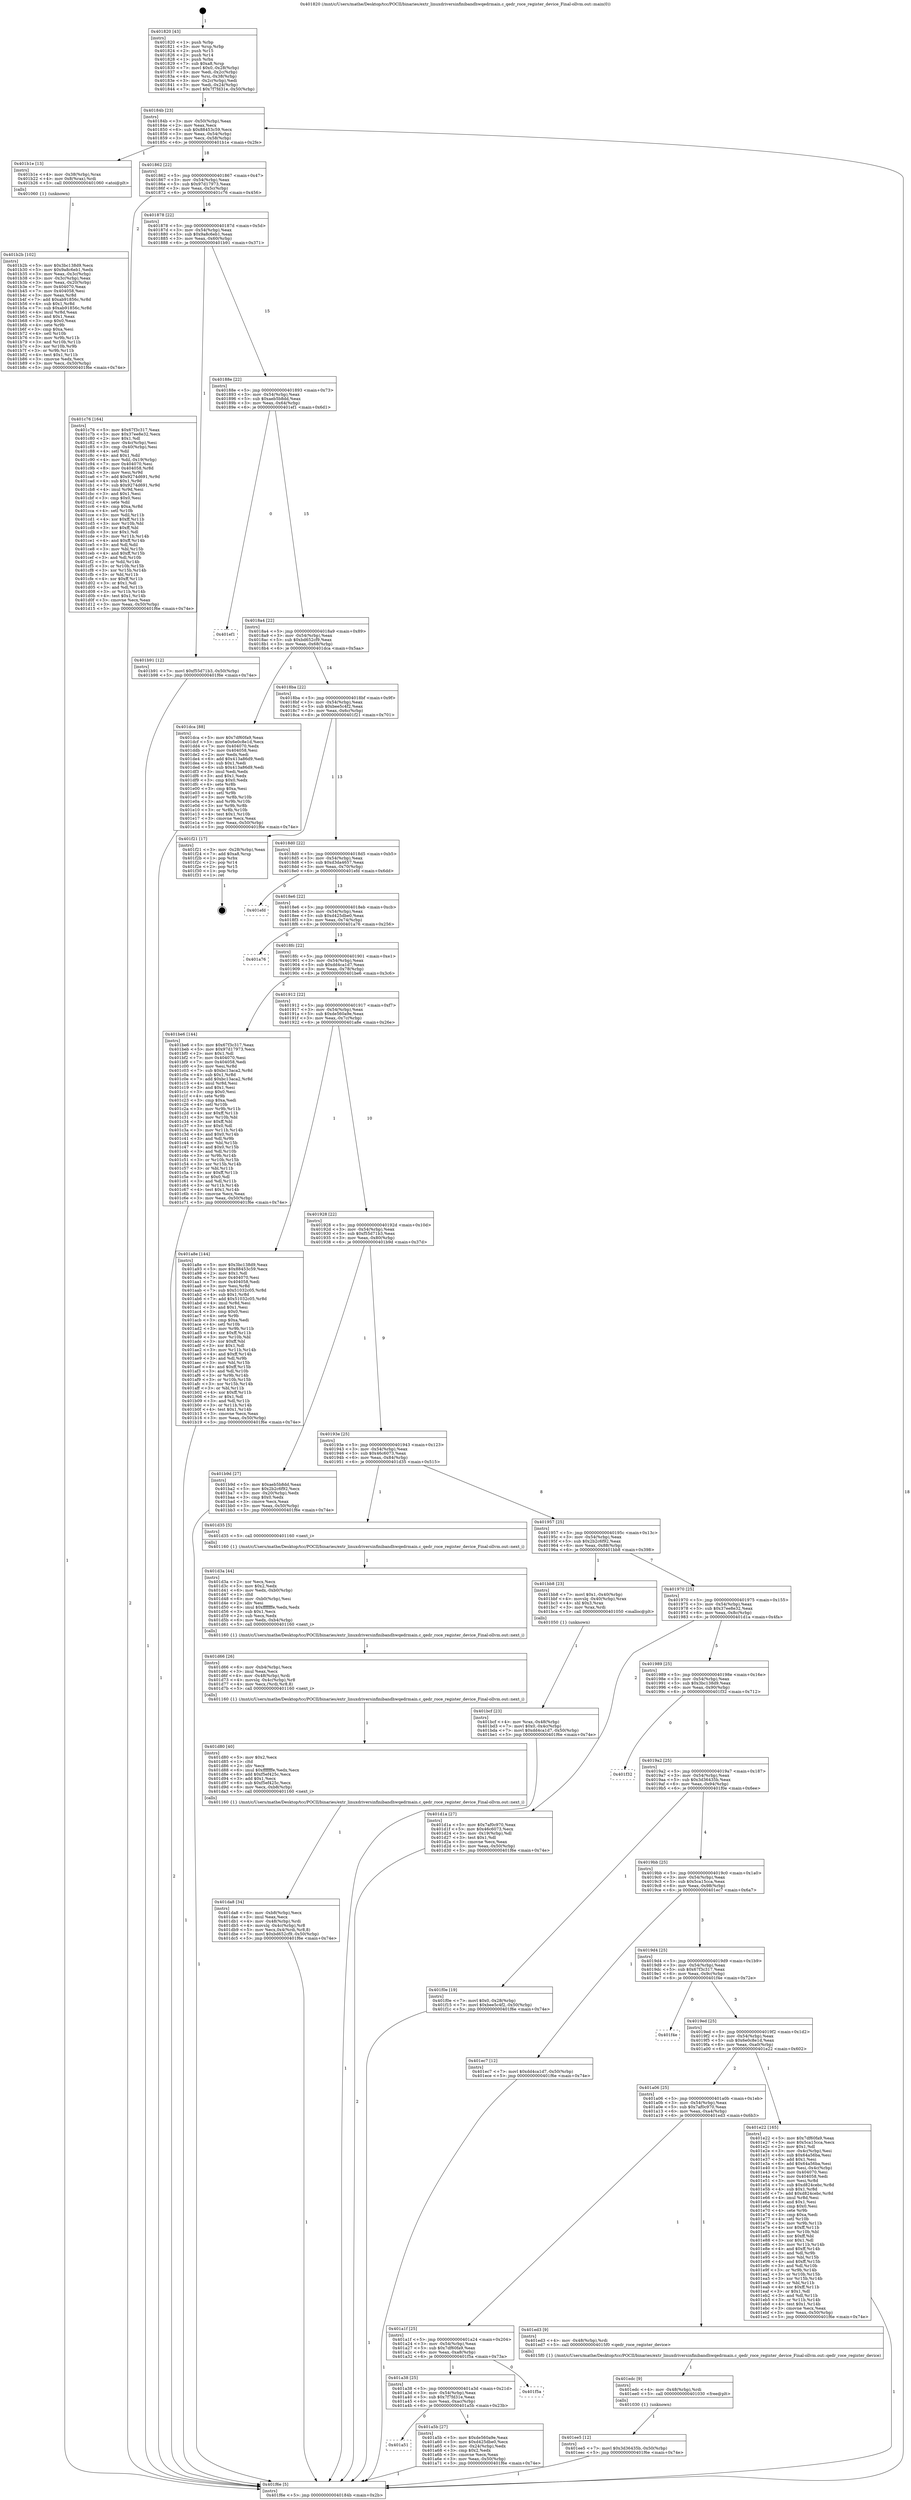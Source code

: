 digraph "0x401820" {
  label = "0x401820 (/mnt/c/Users/mathe/Desktop/tcc/POCII/binaries/extr_linuxdriversinfinibandhwqedrmain.c_qedr_roce_register_device_Final-ollvm.out::main(0))"
  labelloc = "t"
  node[shape=record]

  Entry [label="",width=0.3,height=0.3,shape=circle,fillcolor=black,style=filled]
  "0x40184b" [label="{
     0x40184b [23]\l
     | [instrs]\l
     &nbsp;&nbsp;0x40184b \<+3\>: mov -0x50(%rbp),%eax\l
     &nbsp;&nbsp;0x40184e \<+2\>: mov %eax,%ecx\l
     &nbsp;&nbsp;0x401850 \<+6\>: sub $0x88453c59,%ecx\l
     &nbsp;&nbsp;0x401856 \<+3\>: mov %eax,-0x54(%rbp)\l
     &nbsp;&nbsp;0x401859 \<+3\>: mov %ecx,-0x58(%rbp)\l
     &nbsp;&nbsp;0x40185c \<+6\>: je 0000000000401b1e \<main+0x2fe\>\l
  }"]
  "0x401b1e" [label="{
     0x401b1e [13]\l
     | [instrs]\l
     &nbsp;&nbsp;0x401b1e \<+4\>: mov -0x38(%rbp),%rax\l
     &nbsp;&nbsp;0x401b22 \<+4\>: mov 0x8(%rax),%rdi\l
     &nbsp;&nbsp;0x401b26 \<+5\>: call 0000000000401060 \<atoi@plt\>\l
     | [calls]\l
     &nbsp;&nbsp;0x401060 \{1\} (unknown)\l
  }"]
  "0x401862" [label="{
     0x401862 [22]\l
     | [instrs]\l
     &nbsp;&nbsp;0x401862 \<+5\>: jmp 0000000000401867 \<main+0x47\>\l
     &nbsp;&nbsp;0x401867 \<+3\>: mov -0x54(%rbp),%eax\l
     &nbsp;&nbsp;0x40186a \<+5\>: sub $0x97d17973,%eax\l
     &nbsp;&nbsp;0x40186f \<+3\>: mov %eax,-0x5c(%rbp)\l
     &nbsp;&nbsp;0x401872 \<+6\>: je 0000000000401c76 \<main+0x456\>\l
  }"]
  Exit [label="",width=0.3,height=0.3,shape=circle,fillcolor=black,style=filled,peripheries=2]
  "0x401c76" [label="{
     0x401c76 [164]\l
     | [instrs]\l
     &nbsp;&nbsp;0x401c76 \<+5\>: mov $0x67f3c317,%eax\l
     &nbsp;&nbsp;0x401c7b \<+5\>: mov $0x37ee8e32,%ecx\l
     &nbsp;&nbsp;0x401c80 \<+2\>: mov $0x1,%dl\l
     &nbsp;&nbsp;0x401c82 \<+3\>: mov -0x4c(%rbp),%esi\l
     &nbsp;&nbsp;0x401c85 \<+3\>: cmp -0x40(%rbp),%esi\l
     &nbsp;&nbsp;0x401c88 \<+4\>: setl %dil\l
     &nbsp;&nbsp;0x401c8c \<+4\>: and $0x1,%dil\l
     &nbsp;&nbsp;0x401c90 \<+4\>: mov %dil,-0x19(%rbp)\l
     &nbsp;&nbsp;0x401c94 \<+7\>: mov 0x404070,%esi\l
     &nbsp;&nbsp;0x401c9b \<+8\>: mov 0x404058,%r8d\l
     &nbsp;&nbsp;0x401ca3 \<+3\>: mov %esi,%r9d\l
     &nbsp;&nbsp;0x401ca6 \<+7\>: add $0x9274d691,%r9d\l
     &nbsp;&nbsp;0x401cad \<+4\>: sub $0x1,%r9d\l
     &nbsp;&nbsp;0x401cb1 \<+7\>: sub $0x9274d691,%r9d\l
     &nbsp;&nbsp;0x401cb8 \<+4\>: imul %r9d,%esi\l
     &nbsp;&nbsp;0x401cbc \<+3\>: and $0x1,%esi\l
     &nbsp;&nbsp;0x401cbf \<+3\>: cmp $0x0,%esi\l
     &nbsp;&nbsp;0x401cc2 \<+4\>: sete %dil\l
     &nbsp;&nbsp;0x401cc6 \<+4\>: cmp $0xa,%r8d\l
     &nbsp;&nbsp;0x401cca \<+4\>: setl %r10b\l
     &nbsp;&nbsp;0x401cce \<+3\>: mov %dil,%r11b\l
     &nbsp;&nbsp;0x401cd1 \<+4\>: xor $0xff,%r11b\l
     &nbsp;&nbsp;0x401cd5 \<+3\>: mov %r10b,%bl\l
     &nbsp;&nbsp;0x401cd8 \<+3\>: xor $0xff,%bl\l
     &nbsp;&nbsp;0x401cdb \<+3\>: xor $0x1,%dl\l
     &nbsp;&nbsp;0x401cde \<+3\>: mov %r11b,%r14b\l
     &nbsp;&nbsp;0x401ce1 \<+4\>: and $0xff,%r14b\l
     &nbsp;&nbsp;0x401ce5 \<+3\>: and %dl,%dil\l
     &nbsp;&nbsp;0x401ce8 \<+3\>: mov %bl,%r15b\l
     &nbsp;&nbsp;0x401ceb \<+4\>: and $0xff,%r15b\l
     &nbsp;&nbsp;0x401cef \<+3\>: and %dl,%r10b\l
     &nbsp;&nbsp;0x401cf2 \<+3\>: or %dil,%r14b\l
     &nbsp;&nbsp;0x401cf5 \<+3\>: or %r10b,%r15b\l
     &nbsp;&nbsp;0x401cf8 \<+3\>: xor %r15b,%r14b\l
     &nbsp;&nbsp;0x401cfb \<+3\>: or %bl,%r11b\l
     &nbsp;&nbsp;0x401cfe \<+4\>: xor $0xff,%r11b\l
     &nbsp;&nbsp;0x401d02 \<+3\>: or $0x1,%dl\l
     &nbsp;&nbsp;0x401d05 \<+3\>: and %dl,%r11b\l
     &nbsp;&nbsp;0x401d08 \<+3\>: or %r11b,%r14b\l
     &nbsp;&nbsp;0x401d0b \<+4\>: test $0x1,%r14b\l
     &nbsp;&nbsp;0x401d0f \<+3\>: cmovne %ecx,%eax\l
     &nbsp;&nbsp;0x401d12 \<+3\>: mov %eax,-0x50(%rbp)\l
     &nbsp;&nbsp;0x401d15 \<+5\>: jmp 0000000000401f6e \<main+0x74e\>\l
  }"]
  "0x401878" [label="{
     0x401878 [22]\l
     | [instrs]\l
     &nbsp;&nbsp;0x401878 \<+5\>: jmp 000000000040187d \<main+0x5d\>\l
     &nbsp;&nbsp;0x40187d \<+3\>: mov -0x54(%rbp),%eax\l
     &nbsp;&nbsp;0x401880 \<+5\>: sub $0x9a8c6eb1,%eax\l
     &nbsp;&nbsp;0x401885 \<+3\>: mov %eax,-0x60(%rbp)\l
     &nbsp;&nbsp;0x401888 \<+6\>: je 0000000000401b91 \<main+0x371\>\l
  }"]
  "0x401ee5" [label="{
     0x401ee5 [12]\l
     | [instrs]\l
     &nbsp;&nbsp;0x401ee5 \<+7\>: movl $0x3d36435b,-0x50(%rbp)\l
     &nbsp;&nbsp;0x401eec \<+5\>: jmp 0000000000401f6e \<main+0x74e\>\l
  }"]
  "0x401b91" [label="{
     0x401b91 [12]\l
     | [instrs]\l
     &nbsp;&nbsp;0x401b91 \<+7\>: movl $0xf55d71b3,-0x50(%rbp)\l
     &nbsp;&nbsp;0x401b98 \<+5\>: jmp 0000000000401f6e \<main+0x74e\>\l
  }"]
  "0x40188e" [label="{
     0x40188e [22]\l
     | [instrs]\l
     &nbsp;&nbsp;0x40188e \<+5\>: jmp 0000000000401893 \<main+0x73\>\l
     &nbsp;&nbsp;0x401893 \<+3\>: mov -0x54(%rbp),%eax\l
     &nbsp;&nbsp;0x401896 \<+5\>: sub $0xaeb5b8dd,%eax\l
     &nbsp;&nbsp;0x40189b \<+3\>: mov %eax,-0x64(%rbp)\l
     &nbsp;&nbsp;0x40189e \<+6\>: je 0000000000401ef1 \<main+0x6d1\>\l
  }"]
  "0x401edc" [label="{
     0x401edc [9]\l
     | [instrs]\l
     &nbsp;&nbsp;0x401edc \<+4\>: mov -0x48(%rbp),%rdi\l
     &nbsp;&nbsp;0x401ee0 \<+5\>: call 0000000000401030 \<free@plt\>\l
     | [calls]\l
     &nbsp;&nbsp;0x401030 \{1\} (unknown)\l
  }"]
  "0x401ef1" [label="{
     0x401ef1\l
  }", style=dashed]
  "0x4018a4" [label="{
     0x4018a4 [22]\l
     | [instrs]\l
     &nbsp;&nbsp;0x4018a4 \<+5\>: jmp 00000000004018a9 \<main+0x89\>\l
     &nbsp;&nbsp;0x4018a9 \<+3\>: mov -0x54(%rbp),%eax\l
     &nbsp;&nbsp;0x4018ac \<+5\>: sub $0xbd652cf9,%eax\l
     &nbsp;&nbsp;0x4018b1 \<+3\>: mov %eax,-0x68(%rbp)\l
     &nbsp;&nbsp;0x4018b4 \<+6\>: je 0000000000401dca \<main+0x5aa\>\l
  }"]
  "0x401da8" [label="{
     0x401da8 [34]\l
     | [instrs]\l
     &nbsp;&nbsp;0x401da8 \<+6\>: mov -0xb8(%rbp),%ecx\l
     &nbsp;&nbsp;0x401dae \<+3\>: imul %eax,%ecx\l
     &nbsp;&nbsp;0x401db1 \<+4\>: mov -0x48(%rbp),%rdi\l
     &nbsp;&nbsp;0x401db5 \<+4\>: movslq -0x4c(%rbp),%r8\l
     &nbsp;&nbsp;0x401db9 \<+5\>: mov %ecx,0x4(%rdi,%r8,8)\l
     &nbsp;&nbsp;0x401dbe \<+7\>: movl $0xbd652cf9,-0x50(%rbp)\l
     &nbsp;&nbsp;0x401dc5 \<+5\>: jmp 0000000000401f6e \<main+0x74e\>\l
  }"]
  "0x401dca" [label="{
     0x401dca [88]\l
     | [instrs]\l
     &nbsp;&nbsp;0x401dca \<+5\>: mov $0x7df60fa9,%eax\l
     &nbsp;&nbsp;0x401dcf \<+5\>: mov $0x6e0c8e1d,%ecx\l
     &nbsp;&nbsp;0x401dd4 \<+7\>: mov 0x404070,%edx\l
     &nbsp;&nbsp;0x401ddb \<+7\>: mov 0x404058,%esi\l
     &nbsp;&nbsp;0x401de2 \<+2\>: mov %edx,%edi\l
     &nbsp;&nbsp;0x401de4 \<+6\>: add $0x413a86d9,%edi\l
     &nbsp;&nbsp;0x401dea \<+3\>: sub $0x1,%edi\l
     &nbsp;&nbsp;0x401ded \<+6\>: sub $0x413a86d9,%edi\l
     &nbsp;&nbsp;0x401df3 \<+3\>: imul %edi,%edx\l
     &nbsp;&nbsp;0x401df6 \<+3\>: and $0x1,%edx\l
     &nbsp;&nbsp;0x401df9 \<+3\>: cmp $0x0,%edx\l
     &nbsp;&nbsp;0x401dfc \<+4\>: sete %r8b\l
     &nbsp;&nbsp;0x401e00 \<+3\>: cmp $0xa,%esi\l
     &nbsp;&nbsp;0x401e03 \<+4\>: setl %r9b\l
     &nbsp;&nbsp;0x401e07 \<+3\>: mov %r8b,%r10b\l
     &nbsp;&nbsp;0x401e0a \<+3\>: and %r9b,%r10b\l
     &nbsp;&nbsp;0x401e0d \<+3\>: xor %r9b,%r8b\l
     &nbsp;&nbsp;0x401e10 \<+3\>: or %r8b,%r10b\l
     &nbsp;&nbsp;0x401e13 \<+4\>: test $0x1,%r10b\l
     &nbsp;&nbsp;0x401e17 \<+3\>: cmovne %ecx,%eax\l
     &nbsp;&nbsp;0x401e1a \<+3\>: mov %eax,-0x50(%rbp)\l
     &nbsp;&nbsp;0x401e1d \<+5\>: jmp 0000000000401f6e \<main+0x74e\>\l
  }"]
  "0x4018ba" [label="{
     0x4018ba [22]\l
     | [instrs]\l
     &nbsp;&nbsp;0x4018ba \<+5\>: jmp 00000000004018bf \<main+0x9f\>\l
     &nbsp;&nbsp;0x4018bf \<+3\>: mov -0x54(%rbp),%eax\l
     &nbsp;&nbsp;0x4018c2 \<+5\>: sub $0xbee5c4f2,%eax\l
     &nbsp;&nbsp;0x4018c7 \<+3\>: mov %eax,-0x6c(%rbp)\l
     &nbsp;&nbsp;0x4018ca \<+6\>: je 0000000000401f21 \<main+0x701\>\l
  }"]
  "0x401d80" [label="{
     0x401d80 [40]\l
     | [instrs]\l
     &nbsp;&nbsp;0x401d80 \<+5\>: mov $0x2,%ecx\l
     &nbsp;&nbsp;0x401d85 \<+1\>: cltd\l
     &nbsp;&nbsp;0x401d86 \<+2\>: idiv %ecx\l
     &nbsp;&nbsp;0x401d88 \<+6\>: imul $0xfffffffe,%edx,%ecx\l
     &nbsp;&nbsp;0x401d8e \<+6\>: add $0xf5ef425c,%ecx\l
     &nbsp;&nbsp;0x401d94 \<+3\>: add $0x1,%ecx\l
     &nbsp;&nbsp;0x401d97 \<+6\>: sub $0xf5ef425c,%ecx\l
     &nbsp;&nbsp;0x401d9d \<+6\>: mov %ecx,-0xb8(%rbp)\l
     &nbsp;&nbsp;0x401da3 \<+5\>: call 0000000000401160 \<next_i\>\l
     | [calls]\l
     &nbsp;&nbsp;0x401160 \{1\} (/mnt/c/Users/mathe/Desktop/tcc/POCII/binaries/extr_linuxdriversinfinibandhwqedrmain.c_qedr_roce_register_device_Final-ollvm.out::next_i)\l
  }"]
  "0x401f21" [label="{
     0x401f21 [17]\l
     | [instrs]\l
     &nbsp;&nbsp;0x401f21 \<+3\>: mov -0x28(%rbp),%eax\l
     &nbsp;&nbsp;0x401f24 \<+7\>: add $0xa8,%rsp\l
     &nbsp;&nbsp;0x401f2b \<+1\>: pop %rbx\l
     &nbsp;&nbsp;0x401f2c \<+2\>: pop %r14\l
     &nbsp;&nbsp;0x401f2e \<+2\>: pop %r15\l
     &nbsp;&nbsp;0x401f30 \<+1\>: pop %rbp\l
     &nbsp;&nbsp;0x401f31 \<+1\>: ret\l
  }"]
  "0x4018d0" [label="{
     0x4018d0 [22]\l
     | [instrs]\l
     &nbsp;&nbsp;0x4018d0 \<+5\>: jmp 00000000004018d5 \<main+0xb5\>\l
     &nbsp;&nbsp;0x4018d5 \<+3\>: mov -0x54(%rbp),%eax\l
     &nbsp;&nbsp;0x4018d8 \<+5\>: sub $0xd3da4657,%eax\l
     &nbsp;&nbsp;0x4018dd \<+3\>: mov %eax,-0x70(%rbp)\l
     &nbsp;&nbsp;0x4018e0 \<+6\>: je 0000000000401efd \<main+0x6dd\>\l
  }"]
  "0x401d66" [label="{
     0x401d66 [26]\l
     | [instrs]\l
     &nbsp;&nbsp;0x401d66 \<+6\>: mov -0xb4(%rbp),%ecx\l
     &nbsp;&nbsp;0x401d6c \<+3\>: imul %eax,%ecx\l
     &nbsp;&nbsp;0x401d6f \<+4\>: mov -0x48(%rbp),%rdi\l
     &nbsp;&nbsp;0x401d73 \<+4\>: movslq -0x4c(%rbp),%r8\l
     &nbsp;&nbsp;0x401d77 \<+4\>: mov %ecx,(%rdi,%r8,8)\l
     &nbsp;&nbsp;0x401d7b \<+5\>: call 0000000000401160 \<next_i\>\l
     | [calls]\l
     &nbsp;&nbsp;0x401160 \{1\} (/mnt/c/Users/mathe/Desktop/tcc/POCII/binaries/extr_linuxdriversinfinibandhwqedrmain.c_qedr_roce_register_device_Final-ollvm.out::next_i)\l
  }"]
  "0x401efd" [label="{
     0x401efd\l
  }", style=dashed]
  "0x4018e6" [label="{
     0x4018e6 [22]\l
     | [instrs]\l
     &nbsp;&nbsp;0x4018e6 \<+5\>: jmp 00000000004018eb \<main+0xcb\>\l
     &nbsp;&nbsp;0x4018eb \<+3\>: mov -0x54(%rbp),%eax\l
     &nbsp;&nbsp;0x4018ee \<+5\>: sub $0xd425dbe0,%eax\l
     &nbsp;&nbsp;0x4018f3 \<+3\>: mov %eax,-0x74(%rbp)\l
     &nbsp;&nbsp;0x4018f6 \<+6\>: je 0000000000401a76 \<main+0x256\>\l
  }"]
  "0x401d3a" [label="{
     0x401d3a [44]\l
     | [instrs]\l
     &nbsp;&nbsp;0x401d3a \<+2\>: xor %ecx,%ecx\l
     &nbsp;&nbsp;0x401d3c \<+5\>: mov $0x2,%edx\l
     &nbsp;&nbsp;0x401d41 \<+6\>: mov %edx,-0xb0(%rbp)\l
     &nbsp;&nbsp;0x401d47 \<+1\>: cltd\l
     &nbsp;&nbsp;0x401d48 \<+6\>: mov -0xb0(%rbp),%esi\l
     &nbsp;&nbsp;0x401d4e \<+2\>: idiv %esi\l
     &nbsp;&nbsp;0x401d50 \<+6\>: imul $0xfffffffe,%edx,%edx\l
     &nbsp;&nbsp;0x401d56 \<+3\>: sub $0x1,%ecx\l
     &nbsp;&nbsp;0x401d59 \<+2\>: sub %ecx,%edx\l
     &nbsp;&nbsp;0x401d5b \<+6\>: mov %edx,-0xb4(%rbp)\l
     &nbsp;&nbsp;0x401d61 \<+5\>: call 0000000000401160 \<next_i\>\l
     | [calls]\l
     &nbsp;&nbsp;0x401160 \{1\} (/mnt/c/Users/mathe/Desktop/tcc/POCII/binaries/extr_linuxdriversinfinibandhwqedrmain.c_qedr_roce_register_device_Final-ollvm.out::next_i)\l
  }"]
  "0x401a76" [label="{
     0x401a76\l
  }", style=dashed]
  "0x4018fc" [label="{
     0x4018fc [22]\l
     | [instrs]\l
     &nbsp;&nbsp;0x4018fc \<+5\>: jmp 0000000000401901 \<main+0xe1\>\l
     &nbsp;&nbsp;0x401901 \<+3\>: mov -0x54(%rbp),%eax\l
     &nbsp;&nbsp;0x401904 \<+5\>: sub $0xdd4ca1d7,%eax\l
     &nbsp;&nbsp;0x401909 \<+3\>: mov %eax,-0x78(%rbp)\l
     &nbsp;&nbsp;0x40190c \<+6\>: je 0000000000401be6 \<main+0x3c6\>\l
  }"]
  "0x401bcf" [label="{
     0x401bcf [23]\l
     | [instrs]\l
     &nbsp;&nbsp;0x401bcf \<+4\>: mov %rax,-0x48(%rbp)\l
     &nbsp;&nbsp;0x401bd3 \<+7\>: movl $0x0,-0x4c(%rbp)\l
     &nbsp;&nbsp;0x401bda \<+7\>: movl $0xdd4ca1d7,-0x50(%rbp)\l
     &nbsp;&nbsp;0x401be1 \<+5\>: jmp 0000000000401f6e \<main+0x74e\>\l
  }"]
  "0x401be6" [label="{
     0x401be6 [144]\l
     | [instrs]\l
     &nbsp;&nbsp;0x401be6 \<+5\>: mov $0x67f3c317,%eax\l
     &nbsp;&nbsp;0x401beb \<+5\>: mov $0x97d17973,%ecx\l
     &nbsp;&nbsp;0x401bf0 \<+2\>: mov $0x1,%dl\l
     &nbsp;&nbsp;0x401bf2 \<+7\>: mov 0x404070,%esi\l
     &nbsp;&nbsp;0x401bf9 \<+7\>: mov 0x404058,%edi\l
     &nbsp;&nbsp;0x401c00 \<+3\>: mov %esi,%r8d\l
     &nbsp;&nbsp;0x401c03 \<+7\>: sub $0xbc13aca2,%r8d\l
     &nbsp;&nbsp;0x401c0a \<+4\>: sub $0x1,%r8d\l
     &nbsp;&nbsp;0x401c0e \<+7\>: add $0xbc13aca2,%r8d\l
     &nbsp;&nbsp;0x401c15 \<+4\>: imul %r8d,%esi\l
     &nbsp;&nbsp;0x401c19 \<+3\>: and $0x1,%esi\l
     &nbsp;&nbsp;0x401c1c \<+3\>: cmp $0x0,%esi\l
     &nbsp;&nbsp;0x401c1f \<+4\>: sete %r9b\l
     &nbsp;&nbsp;0x401c23 \<+3\>: cmp $0xa,%edi\l
     &nbsp;&nbsp;0x401c26 \<+4\>: setl %r10b\l
     &nbsp;&nbsp;0x401c2a \<+3\>: mov %r9b,%r11b\l
     &nbsp;&nbsp;0x401c2d \<+4\>: xor $0xff,%r11b\l
     &nbsp;&nbsp;0x401c31 \<+3\>: mov %r10b,%bl\l
     &nbsp;&nbsp;0x401c34 \<+3\>: xor $0xff,%bl\l
     &nbsp;&nbsp;0x401c37 \<+3\>: xor $0x0,%dl\l
     &nbsp;&nbsp;0x401c3a \<+3\>: mov %r11b,%r14b\l
     &nbsp;&nbsp;0x401c3d \<+4\>: and $0x0,%r14b\l
     &nbsp;&nbsp;0x401c41 \<+3\>: and %dl,%r9b\l
     &nbsp;&nbsp;0x401c44 \<+3\>: mov %bl,%r15b\l
     &nbsp;&nbsp;0x401c47 \<+4\>: and $0x0,%r15b\l
     &nbsp;&nbsp;0x401c4b \<+3\>: and %dl,%r10b\l
     &nbsp;&nbsp;0x401c4e \<+3\>: or %r9b,%r14b\l
     &nbsp;&nbsp;0x401c51 \<+3\>: or %r10b,%r15b\l
     &nbsp;&nbsp;0x401c54 \<+3\>: xor %r15b,%r14b\l
     &nbsp;&nbsp;0x401c57 \<+3\>: or %bl,%r11b\l
     &nbsp;&nbsp;0x401c5a \<+4\>: xor $0xff,%r11b\l
     &nbsp;&nbsp;0x401c5e \<+3\>: or $0x0,%dl\l
     &nbsp;&nbsp;0x401c61 \<+3\>: and %dl,%r11b\l
     &nbsp;&nbsp;0x401c64 \<+3\>: or %r11b,%r14b\l
     &nbsp;&nbsp;0x401c67 \<+4\>: test $0x1,%r14b\l
     &nbsp;&nbsp;0x401c6b \<+3\>: cmovne %ecx,%eax\l
     &nbsp;&nbsp;0x401c6e \<+3\>: mov %eax,-0x50(%rbp)\l
     &nbsp;&nbsp;0x401c71 \<+5\>: jmp 0000000000401f6e \<main+0x74e\>\l
  }"]
  "0x401912" [label="{
     0x401912 [22]\l
     | [instrs]\l
     &nbsp;&nbsp;0x401912 \<+5\>: jmp 0000000000401917 \<main+0xf7\>\l
     &nbsp;&nbsp;0x401917 \<+3\>: mov -0x54(%rbp),%eax\l
     &nbsp;&nbsp;0x40191a \<+5\>: sub $0xde560a9e,%eax\l
     &nbsp;&nbsp;0x40191f \<+3\>: mov %eax,-0x7c(%rbp)\l
     &nbsp;&nbsp;0x401922 \<+6\>: je 0000000000401a8e \<main+0x26e\>\l
  }"]
  "0x401b2b" [label="{
     0x401b2b [102]\l
     | [instrs]\l
     &nbsp;&nbsp;0x401b2b \<+5\>: mov $0x3bc138d9,%ecx\l
     &nbsp;&nbsp;0x401b30 \<+5\>: mov $0x9a8c6eb1,%edx\l
     &nbsp;&nbsp;0x401b35 \<+3\>: mov %eax,-0x3c(%rbp)\l
     &nbsp;&nbsp;0x401b38 \<+3\>: mov -0x3c(%rbp),%eax\l
     &nbsp;&nbsp;0x401b3b \<+3\>: mov %eax,-0x20(%rbp)\l
     &nbsp;&nbsp;0x401b3e \<+7\>: mov 0x404070,%eax\l
     &nbsp;&nbsp;0x401b45 \<+7\>: mov 0x404058,%esi\l
     &nbsp;&nbsp;0x401b4c \<+3\>: mov %eax,%r8d\l
     &nbsp;&nbsp;0x401b4f \<+7\>: add $0xab91856c,%r8d\l
     &nbsp;&nbsp;0x401b56 \<+4\>: sub $0x1,%r8d\l
     &nbsp;&nbsp;0x401b5a \<+7\>: sub $0xab91856c,%r8d\l
     &nbsp;&nbsp;0x401b61 \<+4\>: imul %r8d,%eax\l
     &nbsp;&nbsp;0x401b65 \<+3\>: and $0x1,%eax\l
     &nbsp;&nbsp;0x401b68 \<+3\>: cmp $0x0,%eax\l
     &nbsp;&nbsp;0x401b6b \<+4\>: sete %r9b\l
     &nbsp;&nbsp;0x401b6f \<+3\>: cmp $0xa,%esi\l
     &nbsp;&nbsp;0x401b72 \<+4\>: setl %r10b\l
     &nbsp;&nbsp;0x401b76 \<+3\>: mov %r9b,%r11b\l
     &nbsp;&nbsp;0x401b79 \<+3\>: and %r10b,%r11b\l
     &nbsp;&nbsp;0x401b7c \<+3\>: xor %r10b,%r9b\l
     &nbsp;&nbsp;0x401b7f \<+3\>: or %r9b,%r11b\l
     &nbsp;&nbsp;0x401b82 \<+4\>: test $0x1,%r11b\l
     &nbsp;&nbsp;0x401b86 \<+3\>: cmovne %edx,%ecx\l
     &nbsp;&nbsp;0x401b89 \<+3\>: mov %ecx,-0x50(%rbp)\l
     &nbsp;&nbsp;0x401b8c \<+5\>: jmp 0000000000401f6e \<main+0x74e\>\l
  }"]
  "0x401a8e" [label="{
     0x401a8e [144]\l
     | [instrs]\l
     &nbsp;&nbsp;0x401a8e \<+5\>: mov $0x3bc138d9,%eax\l
     &nbsp;&nbsp;0x401a93 \<+5\>: mov $0x88453c59,%ecx\l
     &nbsp;&nbsp;0x401a98 \<+2\>: mov $0x1,%dl\l
     &nbsp;&nbsp;0x401a9a \<+7\>: mov 0x404070,%esi\l
     &nbsp;&nbsp;0x401aa1 \<+7\>: mov 0x404058,%edi\l
     &nbsp;&nbsp;0x401aa8 \<+3\>: mov %esi,%r8d\l
     &nbsp;&nbsp;0x401aab \<+7\>: sub $0x51032c05,%r8d\l
     &nbsp;&nbsp;0x401ab2 \<+4\>: sub $0x1,%r8d\l
     &nbsp;&nbsp;0x401ab6 \<+7\>: add $0x51032c05,%r8d\l
     &nbsp;&nbsp;0x401abd \<+4\>: imul %r8d,%esi\l
     &nbsp;&nbsp;0x401ac1 \<+3\>: and $0x1,%esi\l
     &nbsp;&nbsp;0x401ac4 \<+3\>: cmp $0x0,%esi\l
     &nbsp;&nbsp;0x401ac7 \<+4\>: sete %r9b\l
     &nbsp;&nbsp;0x401acb \<+3\>: cmp $0xa,%edi\l
     &nbsp;&nbsp;0x401ace \<+4\>: setl %r10b\l
     &nbsp;&nbsp;0x401ad2 \<+3\>: mov %r9b,%r11b\l
     &nbsp;&nbsp;0x401ad5 \<+4\>: xor $0xff,%r11b\l
     &nbsp;&nbsp;0x401ad9 \<+3\>: mov %r10b,%bl\l
     &nbsp;&nbsp;0x401adc \<+3\>: xor $0xff,%bl\l
     &nbsp;&nbsp;0x401adf \<+3\>: xor $0x1,%dl\l
     &nbsp;&nbsp;0x401ae2 \<+3\>: mov %r11b,%r14b\l
     &nbsp;&nbsp;0x401ae5 \<+4\>: and $0xff,%r14b\l
     &nbsp;&nbsp;0x401ae9 \<+3\>: and %dl,%r9b\l
     &nbsp;&nbsp;0x401aec \<+3\>: mov %bl,%r15b\l
     &nbsp;&nbsp;0x401aef \<+4\>: and $0xff,%r15b\l
     &nbsp;&nbsp;0x401af3 \<+3\>: and %dl,%r10b\l
     &nbsp;&nbsp;0x401af6 \<+3\>: or %r9b,%r14b\l
     &nbsp;&nbsp;0x401af9 \<+3\>: or %r10b,%r15b\l
     &nbsp;&nbsp;0x401afc \<+3\>: xor %r15b,%r14b\l
     &nbsp;&nbsp;0x401aff \<+3\>: or %bl,%r11b\l
     &nbsp;&nbsp;0x401b02 \<+4\>: xor $0xff,%r11b\l
     &nbsp;&nbsp;0x401b06 \<+3\>: or $0x1,%dl\l
     &nbsp;&nbsp;0x401b09 \<+3\>: and %dl,%r11b\l
     &nbsp;&nbsp;0x401b0c \<+3\>: or %r11b,%r14b\l
     &nbsp;&nbsp;0x401b0f \<+4\>: test $0x1,%r14b\l
     &nbsp;&nbsp;0x401b13 \<+3\>: cmovne %ecx,%eax\l
     &nbsp;&nbsp;0x401b16 \<+3\>: mov %eax,-0x50(%rbp)\l
     &nbsp;&nbsp;0x401b19 \<+5\>: jmp 0000000000401f6e \<main+0x74e\>\l
  }"]
  "0x401928" [label="{
     0x401928 [22]\l
     | [instrs]\l
     &nbsp;&nbsp;0x401928 \<+5\>: jmp 000000000040192d \<main+0x10d\>\l
     &nbsp;&nbsp;0x40192d \<+3\>: mov -0x54(%rbp),%eax\l
     &nbsp;&nbsp;0x401930 \<+5\>: sub $0xf55d71b3,%eax\l
     &nbsp;&nbsp;0x401935 \<+3\>: mov %eax,-0x80(%rbp)\l
     &nbsp;&nbsp;0x401938 \<+6\>: je 0000000000401b9d \<main+0x37d\>\l
  }"]
  "0x401820" [label="{
     0x401820 [43]\l
     | [instrs]\l
     &nbsp;&nbsp;0x401820 \<+1\>: push %rbp\l
     &nbsp;&nbsp;0x401821 \<+3\>: mov %rsp,%rbp\l
     &nbsp;&nbsp;0x401824 \<+2\>: push %r15\l
     &nbsp;&nbsp;0x401826 \<+2\>: push %r14\l
     &nbsp;&nbsp;0x401828 \<+1\>: push %rbx\l
     &nbsp;&nbsp;0x401829 \<+7\>: sub $0xa8,%rsp\l
     &nbsp;&nbsp;0x401830 \<+7\>: movl $0x0,-0x28(%rbp)\l
     &nbsp;&nbsp;0x401837 \<+3\>: mov %edi,-0x2c(%rbp)\l
     &nbsp;&nbsp;0x40183a \<+4\>: mov %rsi,-0x38(%rbp)\l
     &nbsp;&nbsp;0x40183e \<+3\>: mov -0x2c(%rbp),%edi\l
     &nbsp;&nbsp;0x401841 \<+3\>: mov %edi,-0x24(%rbp)\l
     &nbsp;&nbsp;0x401844 \<+7\>: movl $0x7f7fd31e,-0x50(%rbp)\l
  }"]
  "0x401b9d" [label="{
     0x401b9d [27]\l
     | [instrs]\l
     &nbsp;&nbsp;0x401b9d \<+5\>: mov $0xaeb5b8dd,%eax\l
     &nbsp;&nbsp;0x401ba2 \<+5\>: mov $0x2b2c6f92,%ecx\l
     &nbsp;&nbsp;0x401ba7 \<+3\>: mov -0x20(%rbp),%edx\l
     &nbsp;&nbsp;0x401baa \<+3\>: cmp $0x0,%edx\l
     &nbsp;&nbsp;0x401bad \<+3\>: cmove %ecx,%eax\l
     &nbsp;&nbsp;0x401bb0 \<+3\>: mov %eax,-0x50(%rbp)\l
     &nbsp;&nbsp;0x401bb3 \<+5\>: jmp 0000000000401f6e \<main+0x74e\>\l
  }"]
  "0x40193e" [label="{
     0x40193e [25]\l
     | [instrs]\l
     &nbsp;&nbsp;0x40193e \<+5\>: jmp 0000000000401943 \<main+0x123\>\l
     &nbsp;&nbsp;0x401943 \<+3\>: mov -0x54(%rbp),%eax\l
     &nbsp;&nbsp;0x401946 \<+5\>: sub $0x46c6073,%eax\l
     &nbsp;&nbsp;0x40194b \<+6\>: mov %eax,-0x84(%rbp)\l
     &nbsp;&nbsp;0x401951 \<+6\>: je 0000000000401d35 \<main+0x515\>\l
  }"]
  "0x401f6e" [label="{
     0x401f6e [5]\l
     | [instrs]\l
     &nbsp;&nbsp;0x401f6e \<+5\>: jmp 000000000040184b \<main+0x2b\>\l
  }"]
  "0x401d35" [label="{
     0x401d35 [5]\l
     | [instrs]\l
     &nbsp;&nbsp;0x401d35 \<+5\>: call 0000000000401160 \<next_i\>\l
     | [calls]\l
     &nbsp;&nbsp;0x401160 \{1\} (/mnt/c/Users/mathe/Desktop/tcc/POCII/binaries/extr_linuxdriversinfinibandhwqedrmain.c_qedr_roce_register_device_Final-ollvm.out::next_i)\l
  }"]
  "0x401957" [label="{
     0x401957 [25]\l
     | [instrs]\l
     &nbsp;&nbsp;0x401957 \<+5\>: jmp 000000000040195c \<main+0x13c\>\l
     &nbsp;&nbsp;0x40195c \<+3\>: mov -0x54(%rbp),%eax\l
     &nbsp;&nbsp;0x40195f \<+5\>: sub $0x2b2c6f92,%eax\l
     &nbsp;&nbsp;0x401964 \<+6\>: mov %eax,-0x88(%rbp)\l
     &nbsp;&nbsp;0x40196a \<+6\>: je 0000000000401bb8 \<main+0x398\>\l
  }"]
  "0x401a51" [label="{
     0x401a51\l
  }", style=dashed]
  "0x401bb8" [label="{
     0x401bb8 [23]\l
     | [instrs]\l
     &nbsp;&nbsp;0x401bb8 \<+7\>: movl $0x1,-0x40(%rbp)\l
     &nbsp;&nbsp;0x401bbf \<+4\>: movslq -0x40(%rbp),%rax\l
     &nbsp;&nbsp;0x401bc3 \<+4\>: shl $0x3,%rax\l
     &nbsp;&nbsp;0x401bc7 \<+3\>: mov %rax,%rdi\l
     &nbsp;&nbsp;0x401bca \<+5\>: call 0000000000401050 \<malloc@plt\>\l
     | [calls]\l
     &nbsp;&nbsp;0x401050 \{1\} (unknown)\l
  }"]
  "0x401970" [label="{
     0x401970 [25]\l
     | [instrs]\l
     &nbsp;&nbsp;0x401970 \<+5\>: jmp 0000000000401975 \<main+0x155\>\l
     &nbsp;&nbsp;0x401975 \<+3\>: mov -0x54(%rbp),%eax\l
     &nbsp;&nbsp;0x401978 \<+5\>: sub $0x37ee8e32,%eax\l
     &nbsp;&nbsp;0x40197d \<+6\>: mov %eax,-0x8c(%rbp)\l
     &nbsp;&nbsp;0x401983 \<+6\>: je 0000000000401d1a \<main+0x4fa\>\l
  }"]
  "0x401a5b" [label="{
     0x401a5b [27]\l
     | [instrs]\l
     &nbsp;&nbsp;0x401a5b \<+5\>: mov $0xde560a9e,%eax\l
     &nbsp;&nbsp;0x401a60 \<+5\>: mov $0xd425dbe0,%ecx\l
     &nbsp;&nbsp;0x401a65 \<+3\>: mov -0x24(%rbp),%edx\l
     &nbsp;&nbsp;0x401a68 \<+3\>: cmp $0x2,%edx\l
     &nbsp;&nbsp;0x401a6b \<+3\>: cmovne %ecx,%eax\l
     &nbsp;&nbsp;0x401a6e \<+3\>: mov %eax,-0x50(%rbp)\l
     &nbsp;&nbsp;0x401a71 \<+5\>: jmp 0000000000401f6e \<main+0x74e\>\l
  }"]
  "0x401d1a" [label="{
     0x401d1a [27]\l
     | [instrs]\l
     &nbsp;&nbsp;0x401d1a \<+5\>: mov $0x7af0c970,%eax\l
     &nbsp;&nbsp;0x401d1f \<+5\>: mov $0x46c6073,%ecx\l
     &nbsp;&nbsp;0x401d24 \<+3\>: mov -0x19(%rbp),%dl\l
     &nbsp;&nbsp;0x401d27 \<+3\>: test $0x1,%dl\l
     &nbsp;&nbsp;0x401d2a \<+3\>: cmovne %ecx,%eax\l
     &nbsp;&nbsp;0x401d2d \<+3\>: mov %eax,-0x50(%rbp)\l
     &nbsp;&nbsp;0x401d30 \<+5\>: jmp 0000000000401f6e \<main+0x74e\>\l
  }"]
  "0x401989" [label="{
     0x401989 [25]\l
     | [instrs]\l
     &nbsp;&nbsp;0x401989 \<+5\>: jmp 000000000040198e \<main+0x16e\>\l
     &nbsp;&nbsp;0x40198e \<+3\>: mov -0x54(%rbp),%eax\l
     &nbsp;&nbsp;0x401991 \<+5\>: sub $0x3bc138d9,%eax\l
     &nbsp;&nbsp;0x401996 \<+6\>: mov %eax,-0x90(%rbp)\l
     &nbsp;&nbsp;0x40199c \<+6\>: je 0000000000401f32 \<main+0x712\>\l
  }"]
  "0x401a38" [label="{
     0x401a38 [25]\l
     | [instrs]\l
     &nbsp;&nbsp;0x401a38 \<+5\>: jmp 0000000000401a3d \<main+0x21d\>\l
     &nbsp;&nbsp;0x401a3d \<+3\>: mov -0x54(%rbp),%eax\l
     &nbsp;&nbsp;0x401a40 \<+5\>: sub $0x7f7fd31e,%eax\l
     &nbsp;&nbsp;0x401a45 \<+6\>: mov %eax,-0xac(%rbp)\l
     &nbsp;&nbsp;0x401a4b \<+6\>: je 0000000000401a5b \<main+0x23b\>\l
  }"]
  "0x401f32" [label="{
     0x401f32\l
  }", style=dashed]
  "0x4019a2" [label="{
     0x4019a2 [25]\l
     | [instrs]\l
     &nbsp;&nbsp;0x4019a2 \<+5\>: jmp 00000000004019a7 \<main+0x187\>\l
     &nbsp;&nbsp;0x4019a7 \<+3\>: mov -0x54(%rbp),%eax\l
     &nbsp;&nbsp;0x4019aa \<+5\>: sub $0x3d36435b,%eax\l
     &nbsp;&nbsp;0x4019af \<+6\>: mov %eax,-0x94(%rbp)\l
     &nbsp;&nbsp;0x4019b5 \<+6\>: je 0000000000401f0e \<main+0x6ee\>\l
  }"]
  "0x401f5a" [label="{
     0x401f5a\l
  }", style=dashed]
  "0x401f0e" [label="{
     0x401f0e [19]\l
     | [instrs]\l
     &nbsp;&nbsp;0x401f0e \<+7\>: movl $0x0,-0x28(%rbp)\l
     &nbsp;&nbsp;0x401f15 \<+7\>: movl $0xbee5c4f2,-0x50(%rbp)\l
     &nbsp;&nbsp;0x401f1c \<+5\>: jmp 0000000000401f6e \<main+0x74e\>\l
  }"]
  "0x4019bb" [label="{
     0x4019bb [25]\l
     | [instrs]\l
     &nbsp;&nbsp;0x4019bb \<+5\>: jmp 00000000004019c0 \<main+0x1a0\>\l
     &nbsp;&nbsp;0x4019c0 \<+3\>: mov -0x54(%rbp),%eax\l
     &nbsp;&nbsp;0x4019c3 \<+5\>: sub $0x5ca15cca,%eax\l
     &nbsp;&nbsp;0x4019c8 \<+6\>: mov %eax,-0x98(%rbp)\l
     &nbsp;&nbsp;0x4019ce \<+6\>: je 0000000000401ec7 \<main+0x6a7\>\l
  }"]
  "0x401a1f" [label="{
     0x401a1f [25]\l
     | [instrs]\l
     &nbsp;&nbsp;0x401a1f \<+5\>: jmp 0000000000401a24 \<main+0x204\>\l
     &nbsp;&nbsp;0x401a24 \<+3\>: mov -0x54(%rbp),%eax\l
     &nbsp;&nbsp;0x401a27 \<+5\>: sub $0x7df60fa9,%eax\l
     &nbsp;&nbsp;0x401a2c \<+6\>: mov %eax,-0xa8(%rbp)\l
     &nbsp;&nbsp;0x401a32 \<+6\>: je 0000000000401f5a \<main+0x73a\>\l
  }"]
  "0x401ec7" [label="{
     0x401ec7 [12]\l
     | [instrs]\l
     &nbsp;&nbsp;0x401ec7 \<+7\>: movl $0xdd4ca1d7,-0x50(%rbp)\l
     &nbsp;&nbsp;0x401ece \<+5\>: jmp 0000000000401f6e \<main+0x74e\>\l
  }"]
  "0x4019d4" [label="{
     0x4019d4 [25]\l
     | [instrs]\l
     &nbsp;&nbsp;0x4019d4 \<+5\>: jmp 00000000004019d9 \<main+0x1b9\>\l
     &nbsp;&nbsp;0x4019d9 \<+3\>: mov -0x54(%rbp),%eax\l
     &nbsp;&nbsp;0x4019dc \<+5\>: sub $0x67f3c317,%eax\l
     &nbsp;&nbsp;0x4019e1 \<+6\>: mov %eax,-0x9c(%rbp)\l
     &nbsp;&nbsp;0x4019e7 \<+6\>: je 0000000000401f4e \<main+0x72e\>\l
  }"]
  "0x401ed3" [label="{
     0x401ed3 [9]\l
     | [instrs]\l
     &nbsp;&nbsp;0x401ed3 \<+4\>: mov -0x48(%rbp),%rdi\l
     &nbsp;&nbsp;0x401ed7 \<+5\>: call 00000000004015f0 \<qedr_roce_register_device\>\l
     | [calls]\l
     &nbsp;&nbsp;0x4015f0 \{1\} (/mnt/c/Users/mathe/Desktop/tcc/POCII/binaries/extr_linuxdriversinfinibandhwqedrmain.c_qedr_roce_register_device_Final-ollvm.out::qedr_roce_register_device)\l
  }"]
  "0x401f4e" [label="{
     0x401f4e\l
  }", style=dashed]
  "0x4019ed" [label="{
     0x4019ed [25]\l
     | [instrs]\l
     &nbsp;&nbsp;0x4019ed \<+5\>: jmp 00000000004019f2 \<main+0x1d2\>\l
     &nbsp;&nbsp;0x4019f2 \<+3\>: mov -0x54(%rbp),%eax\l
     &nbsp;&nbsp;0x4019f5 \<+5\>: sub $0x6e0c8e1d,%eax\l
     &nbsp;&nbsp;0x4019fa \<+6\>: mov %eax,-0xa0(%rbp)\l
     &nbsp;&nbsp;0x401a00 \<+6\>: je 0000000000401e22 \<main+0x602\>\l
  }"]
  "0x401a06" [label="{
     0x401a06 [25]\l
     | [instrs]\l
     &nbsp;&nbsp;0x401a06 \<+5\>: jmp 0000000000401a0b \<main+0x1eb\>\l
     &nbsp;&nbsp;0x401a0b \<+3\>: mov -0x54(%rbp),%eax\l
     &nbsp;&nbsp;0x401a0e \<+5\>: sub $0x7af0c970,%eax\l
     &nbsp;&nbsp;0x401a13 \<+6\>: mov %eax,-0xa4(%rbp)\l
     &nbsp;&nbsp;0x401a19 \<+6\>: je 0000000000401ed3 \<main+0x6b3\>\l
  }"]
  "0x401e22" [label="{
     0x401e22 [165]\l
     | [instrs]\l
     &nbsp;&nbsp;0x401e22 \<+5\>: mov $0x7df60fa9,%eax\l
     &nbsp;&nbsp;0x401e27 \<+5\>: mov $0x5ca15cca,%ecx\l
     &nbsp;&nbsp;0x401e2c \<+2\>: mov $0x1,%dl\l
     &nbsp;&nbsp;0x401e2e \<+3\>: mov -0x4c(%rbp),%esi\l
     &nbsp;&nbsp;0x401e31 \<+6\>: sub $0x64a56ba,%esi\l
     &nbsp;&nbsp;0x401e37 \<+3\>: add $0x1,%esi\l
     &nbsp;&nbsp;0x401e3a \<+6\>: add $0x64a56ba,%esi\l
     &nbsp;&nbsp;0x401e40 \<+3\>: mov %esi,-0x4c(%rbp)\l
     &nbsp;&nbsp;0x401e43 \<+7\>: mov 0x404070,%esi\l
     &nbsp;&nbsp;0x401e4a \<+7\>: mov 0x404058,%edi\l
     &nbsp;&nbsp;0x401e51 \<+3\>: mov %esi,%r8d\l
     &nbsp;&nbsp;0x401e54 \<+7\>: sub $0xd824cebc,%r8d\l
     &nbsp;&nbsp;0x401e5b \<+4\>: sub $0x1,%r8d\l
     &nbsp;&nbsp;0x401e5f \<+7\>: add $0xd824cebc,%r8d\l
     &nbsp;&nbsp;0x401e66 \<+4\>: imul %r8d,%esi\l
     &nbsp;&nbsp;0x401e6a \<+3\>: and $0x1,%esi\l
     &nbsp;&nbsp;0x401e6d \<+3\>: cmp $0x0,%esi\l
     &nbsp;&nbsp;0x401e70 \<+4\>: sete %r9b\l
     &nbsp;&nbsp;0x401e74 \<+3\>: cmp $0xa,%edi\l
     &nbsp;&nbsp;0x401e77 \<+4\>: setl %r10b\l
     &nbsp;&nbsp;0x401e7b \<+3\>: mov %r9b,%r11b\l
     &nbsp;&nbsp;0x401e7e \<+4\>: xor $0xff,%r11b\l
     &nbsp;&nbsp;0x401e82 \<+3\>: mov %r10b,%bl\l
     &nbsp;&nbsp;0x401e85 \<+3\>: xor $0xff,%bl\l
     &nbsp;&nbsp;0x401e88 \<+3\>: xor $0x1,%dl\l
     &nbsp;&nbsp;0x401e8b \<+3\>: mov %r11b,%r14b\l
     &nbsp;&nbsp;0x401e8e \<+4\>: and $0xff,%r14b\l
     &nbsp;&nbsp;0x401e92 \<+3\>: and %dl,%r9b\l
     &nbsp;&nbsp;0x401e95 \<+3\>: mov %bl,%r15b\l
     &nbsp;&nbsp;0x401e98 \<+4\>: and $0xff,%r15b\l
     &nbsp;&nbsp;0x401e9c \<+3\>: and %dl,%r10b\l
     &nbsp;&nbsp;0x401e9f \<+3\>: or %r9b,%r14b\l
     &nbsp;&nbsp;0x401ea2 \<+3\>: or %r10b,%r15b\l
     &nbsp;&nbsp;0x401ea5 \<+3\>: xor %r15b,%r14b\l
     &nbsp;&nbsp;0x401ea8 \<+3\>: or %bl,%r11b\l
     &nbsp;&nbsp;0x401eab \<+4\>: xor $0xff,%r11b\l
     &nbsp;&nbsp;0x401eaf \<+3\>: or $0x1,%dl\l
     &nbsp;&nbsp;0x401eb2 \<+3\>: and %dl,%r11b\l
     &nbsp;&nbsp;0x401eb5 \<+3\>: or %r11b,%r14b\l
     &nbsp;&nbsp;0x401eb8 \<+4\>: test $0x1,%r14b\l
     &nbsp;&nbsp;0x401ebc \<+3\>: cmovne %ecx,%eax\l
     &nbsp;&nbsp;0x401ebf \<+3\>: mov %eax,-0x50(%rbp)\l
     &nbsp;&nbsp;0x401ec2 \<+5\>: jmp 0000000000401f6e \<main+0x74e\>\l
  }"]
  Entry -> "0x401820" [label=" 1"]
  "0x40184b" -> "0x401b1e" [label=" 1"]
  "0x40184b" -> "0x401862" [label=" 18"]
  "0x401f21" -> Exit [label=" 1"]
  "0x401862" -> "0x401c76" [label=" 2"]
  "0x401862" -> "0x401878" [label=" 16"]
  "0x401f0e" -> "0x401f6e" [label=" 1"]
  "0x401878" -> "0x401b91" [label=" 1"]
  "0x401878" -> "0x40188e" [label=" 15"]
  "0x401ee5" -> "0x401f6e" [label=" 1"]
  "0x40188e" -> "0x401ef1" [label=" 0"]
  "0x40188e" -> "0x4018a4" [label=" 15"]
  "0x401edc" -> "0x401ee5" [label=" 1"]
  "0x4018a4" -> "0x401dca" [label=" 1"]
  "0x4018a4" -> "0x4018ba" [label=" 14"]
  "0x401ed3" -> "0x401edc" [label=" 1"]
  "0x4018ba" -> "0x401f21" [label=" 1"]
  "0x4018ba" -> "0x4018d0" [label=" 13"]
  "0x401ec7" -> "0x401f6e" [label=" 1"]
  "0x4018d0" -> "0x401efd" [label=" 0"]
  "0x4018d0" -> "0x4018e6" [label=" 13"]
  "0x401e22" -> "0x401f6e" [label=" 1"]
  "0x4018e6" -> "0x401a76" [label=" 0"]
  "0x4018e6" -> "0x4018fc" [label=" 13"]
  "0x401dca" -> "0x401f6e" [label=" 1"]
  "0x4018fc" -> "0x401be6" [label=" 2"]
  "0x4018fc" -> "0x401912" [label=" 11"]
  "0x401da8" -> "0x401f6e" [label=" 1"]
  "0x401912" -> "0x401a8e" [label=" 1"]
  "0x401912" -> "0x401928" [label=" 10"]
  "0x401d80" -> "0x401da8" [label=" 1"]
  "0x401928" -> "0x401b9d" [label=" 1"]
  "0x401928" -> "0x40193e" [label=" 9"]
  "0x401d66" -> "0x401d80" [label=" 1"]
  "0x40193e" -> "0x401d35" [label=" 1"]
  "0x40193e" -> "0x401957" [label=" 8"]
  "0x401d3a" -> "0x401d66" [label=" 1"]
  "0x401957" -> "0x401bb8" [label=" 1"]
  "0x401957" -> "0x401970" [label=" 7"]
  "0x401d35" -> "0x401d3a" [label=" 1"]
  "0x401970" -> "0x401d1a" [label=" 2"]
  "0x401970" -> "0x401989" [label=" 5"]
  "0x401d1a" -> "0x401f6e" [label=" 2"]
  "0x401989" -> "0x401f32" [label=" 0"]
  "0x401989" -> "0x4019a2" [label=" 5"]
  "0x401be6" -> "0x401f6e" [label=" 2"]
  "0x4019a2" -> "0x401f0e" [label=" 1"]
  "0x4019a2" -> "0x4019bb" [label=" 4"]
  "0x401bcf" -> "0x401f6e" [label=" 1"]
  "0x4019bb" -> "0x401ec7" [label=" 1"]
  "0x4019bb" -> "0x4019d4" [label=" 3"]
  "0x401b9d" -> "0x401f6e" [label=" 1"]
  "0x4019d4" -> "0x401f4e" [label=" 0"]
  "0x4019d4" -> "0x4019ed" [label=" 3"]
  "0x401b91" -> "0x401f6e" [label=" 1"]
  "0x4019ed" -> "0x401e22" [label=" 1"]
  "0x4019ed" -> "0x401a06" [label=" 2"]
  "0x401b2b" -> "0x401f6e" [label=" 1"]
  "0x401a06" -> "0x401ed3" [label=" 1"]
  "0x401a06" -> "0x401a1f" [label=" 1"]
  "0x401bb8" -> "0x401bcf" [label=" 1"]
  "0x401a1f" -> "0x401f5a" [label=" 0"]
  "0x401a1f" -> "0x401a38" [label=" 1"]
  "0x401c76" -> "0x401f6e" [label=" 2"]
  "0x401a38" -> "0x401a5b" [label=" 1"]
  "0x401a38" -> "0x401a51" [label=" 0"]
  "0x401a5b" -> "0x401f6e" [label=" 1"]
  "0x401820" -> "0x40184b" [label=" 1"]
  "0x401f6e" -> "0x40184b" [label=" 18"]
  "0x401a8e" -> "0x401f6e" [label=" 1"]
  "0x401b1e" -> "0x401b2b" [label=" 1"]
}
